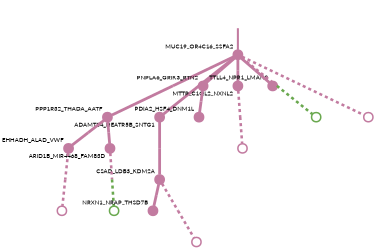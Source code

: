 strict digraph  {
graph[splines=false]; nodesep=0.7; rankdir=TB; ranksep=0.6; forcelabels=true; dpi=600; size=2.5;
0 [color="#c27ba0ff", fillcolor="#c27ba0ff", fixedsize=true, fontname=Lato, fontsize="12pt", height="0.25", label="", penwidth=3, shape=circle, style=filled, xlabel=MUC19_OR4C16_SSFA2];
1 [color="#c27ba0ff", fillcolor="#c27ba0ff", fixedsize=true, fontname=Lato, fontsize="12pt", height="0.25", label="", penwidth=3, shape=circle, style=filled, xlabel=PPP1R32_THADA_AATF];
2 [color="#c27ba0ff", fillcolor="#c27ba0ff", fixedsize=true, fontname=Lato, fontsize="12pt", height="0.25", label="", penwidth=3, shape=circle, style=filled, xlabel=ADAMTS4_HEATR5B_SNTG1];
7 [color="#c27ba0ff", fillcolor="#c27ba0ff", fixedsize=true, fontname=Lato, fontsize="12pt", height="0.25", label="", penwidth=3, shape=circle, style=filled, xlabel=PNPLA6_GRIK3_RTN2];
9 [color="#c27ba0ff", fillcolor="#c27ba0ff", fixedsize=true, fontname=Lato, fontsize="12pt", height="0.25", label="", penwidth=3, shape=circle, style=filled, xlabel=MTTP_C1QL2_NXNL2];
10 [color="#c27ba0ff", fillcolor="#c27ba0ff", fixedsize=true, fontname=Lato, fontsize="12pt", height="0.25", label="", penwidth=3, shape=circle, style=filled, xlabel=TTLL4_NPR1_LMAN2];
11 [color="#6aa84fff", fillcolor="#6aa84fff", fixedsize=true, fontname=Lato, fontsize="12pt", height="0.25", label="", penwidth=3, shape=circle, style=solid, xlabel=""];
13 [color="#c27ba0ff", fillcolor="#c27ba0ff", fixedsize=true, fontname=Lato, fontsize="12pt", height="0.25", label="", penwidth=3, shape=circle, style=solid, xlabel=""];
5 [color="#c27ba0ff", fillcolor="#c27ba0ff", fixedsize=true, fontname=Lato, fontsize="12pt", height="0.25", label="", penwidth=3, shape=circle, style=filled, xlabel=EHHADH_ALAD_VWF];
8 [color="#c27ba0ff", fillcolor="#c27ba0ff", fixedsize=true, fontname=Lato, fontsize="12pt", height="0.25", label="", penwidth=3, shape=circle, style=filled, xlabel=ARID1B_MIR4468_FAM83D];
3 [color="#c27ba0ff", fillcolor="#c27ba0ff", fixedsize=true, fontname=Lato, fontsize="12pt", height="0.25", label="", penwidth=3, shape=circle, style=filled, xlabel=CSAD_LDB3_KDM2A];
6 [color="#c27ba0ff", fillcolor="#c27ba0ff", fixedsize=true, fontname=Lato, fontsize="12pt", height="0.25", label="", penwidth=3, shape=circle, style=filled, xlabel=NRXN1_NRAP_THSD7B];
14 [color="#c27ba0ff", fillcolor="#c27ba0ff", fixedsize=true, fontname=Lato, fontsize="12pt", height="0.25", label="", penwidth=3, shape=circle, style=solid, xlabel=""];
15 [color="#c27ba0ff", fillcolor="#c27ba0ff", fixedsize=true, fontname=Lato, fontsize="12pt", height="0.25", label="", penwidth=3, shape=circle, style=solid, xlabel=""];
4 [color="#c27ba0ff", fillcolor="#c27ba0ff", fixedsize=true, fontname=Lato, fontsize="12pt", height="0.25", label="", penwidth=3, shape=circle, style=filled, xlabel=PDIA2_HSF4_DNM1L];
12 [color="#6aa84fff", fillcolor="#6aa84fff", fixedsize=true, fontname=Lato, fontsize="12pt", height="0.25", label="", penwidth=3, shape=circle, style=solid, xlabel=""];
16 [color="#c27ba0ff", fillcolor="#c27ba0ff", fixedsize=true, fontname=Lato, fontsize="12pt", height="0.25", label="", penwidth=3, shape=circle, style=solid, xlabel=""];
normal [label="", penwidth=3, style=invis, xlabel=MUC19_OR4C16_SSFA2];
0 -> 1  [arrowsize=0, color="#c27ba0ff;0.5:#c27ba0ff", minlen="2.0", penwidth="5.5", style=solid];
0 -> 2  [arrowsize=0, color="#c27ba0ff;0.5:#c27ba0ff", minlen="2.0", penwidth="5.5", style=solid];
0 -> 7  [arrowsize=0, color="#c27ba0ff;0.5:#c27ba0ff", minlen="1.2857142686843872", penwidth="5.5", style=solid];
0 -> 9  [arrowsize=0, color="#c27ba0ff;0.5:#c27ba0ff", minlen="1.1428570747375488", penwidth="5.5", style=solid];
0 -> 10  [arrowsize=0, color="#c27ba0ff;0.5:#c27ba0ff", minlen="1.0", penwidth="5.5", style=solid];
0 -> 11  [arrowsize=0, color="#c27ba0ff;0.5:#6aa84fff", minlen="2.0", penwidth=5, style=dashed];
0 -> 13  [arrowsize=0, color="#c27ba0ff;0.5:#c27ba0ff", minlen="2.0", penwidth=5, style=dashed];
1 -> 5  [arrowsize=0, color="#c27ba0ff;0.5:#c27ba0ff", minlen="1.4285714626312256", penwidth="5.5", style=solid];
1 -> 8  [arrowsize=0, color="#c27ba0ff;0.5:#c27ba0ff", minlen="1.2857142686843872", penwidth="5.5", style=solid];
2 -> 3  [arrowsize=0, color="#c27ba0ff;0.5:#c27ba0ff", minlen="2.0", penwidth="5.5", style=solid];
7 -> 4  [arrowsize=0, color="#c27ba0ff;0.5:#c27ba0ff", minlen="1.5714284181594849", penwidth="5.5", style=solid];
9 -> 16  [arrowsize=0, color="#c27ba0ff;0.5:#c27ba0ff", minlen="2.0", penwidth=5, style=dashed];
5 -> 15  [arrowsize=0, color="#c27ba0ff;0.5:#c27ba0ff", minlen="2.0", penwidth=5, style=dashed];
8 -> 12  [arrowsize=0, color="#c27ba0ff;0.5:#6aa84fff", minlen="2.0", penwidth=5, style=dashed];
3 -> 6  [arrowsize=0, color="#c27ba0ff;0.5:#c27ba0ff", minlen="1.4285714626312256", penwidth="5.5", style=solid];
3 -> 14  [arrowsize=0, color="#c27ba0ff;0.5:#c27ba0ff", minlen="2.0", penwidth=5, style=dashed];
normal -> 0  [arrowsize=0, color="#c27ba0ff", label="", penwidth=4, style=solid];
}
